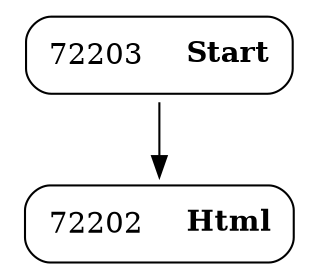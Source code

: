 digraph ast {
node [shape=none];
72203 [label=<<TABLE border='1' cellspacing='0' cellpadding='10' style='rounded' ><TR><TD border='0'>72203</TD><TD border='0'><B>Start</B></TD></TR></TABLE>>];
72203 -> 72202 [weight=2];
72202 [label=<<TABLE border='1' cellspacing='0' cellpadding='10' style='rounded' ><TR><TD border='0'>72202</TD><TD border='0'><B>Html</B></TD></TR></TABLE>>];
}
